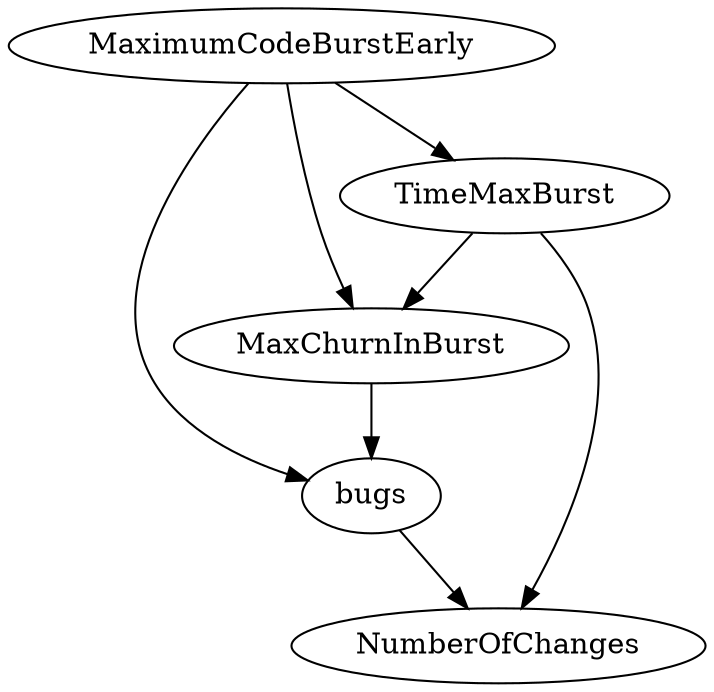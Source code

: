digraph {
   bugs;
   NumberOfChanges;
   MaximumCodeBurstEarly;
   MaxChurnInBurst;
   TimeMaxBurst;
   bugs -> NumberOfChanges;
   MaximumCodeBurstEarly -> bugs;
   MaximumCodeBurstEarly -> MaxChurnInBurst;
   MaximumCodeBurstEarly -> TimeMaxBurst;
   MaxChurnInBurst -> bugs;
   TimeMaxBurst -> NumberOfChanges;
   TimeMaxBurst -> MaxChurnInBurst;
}
